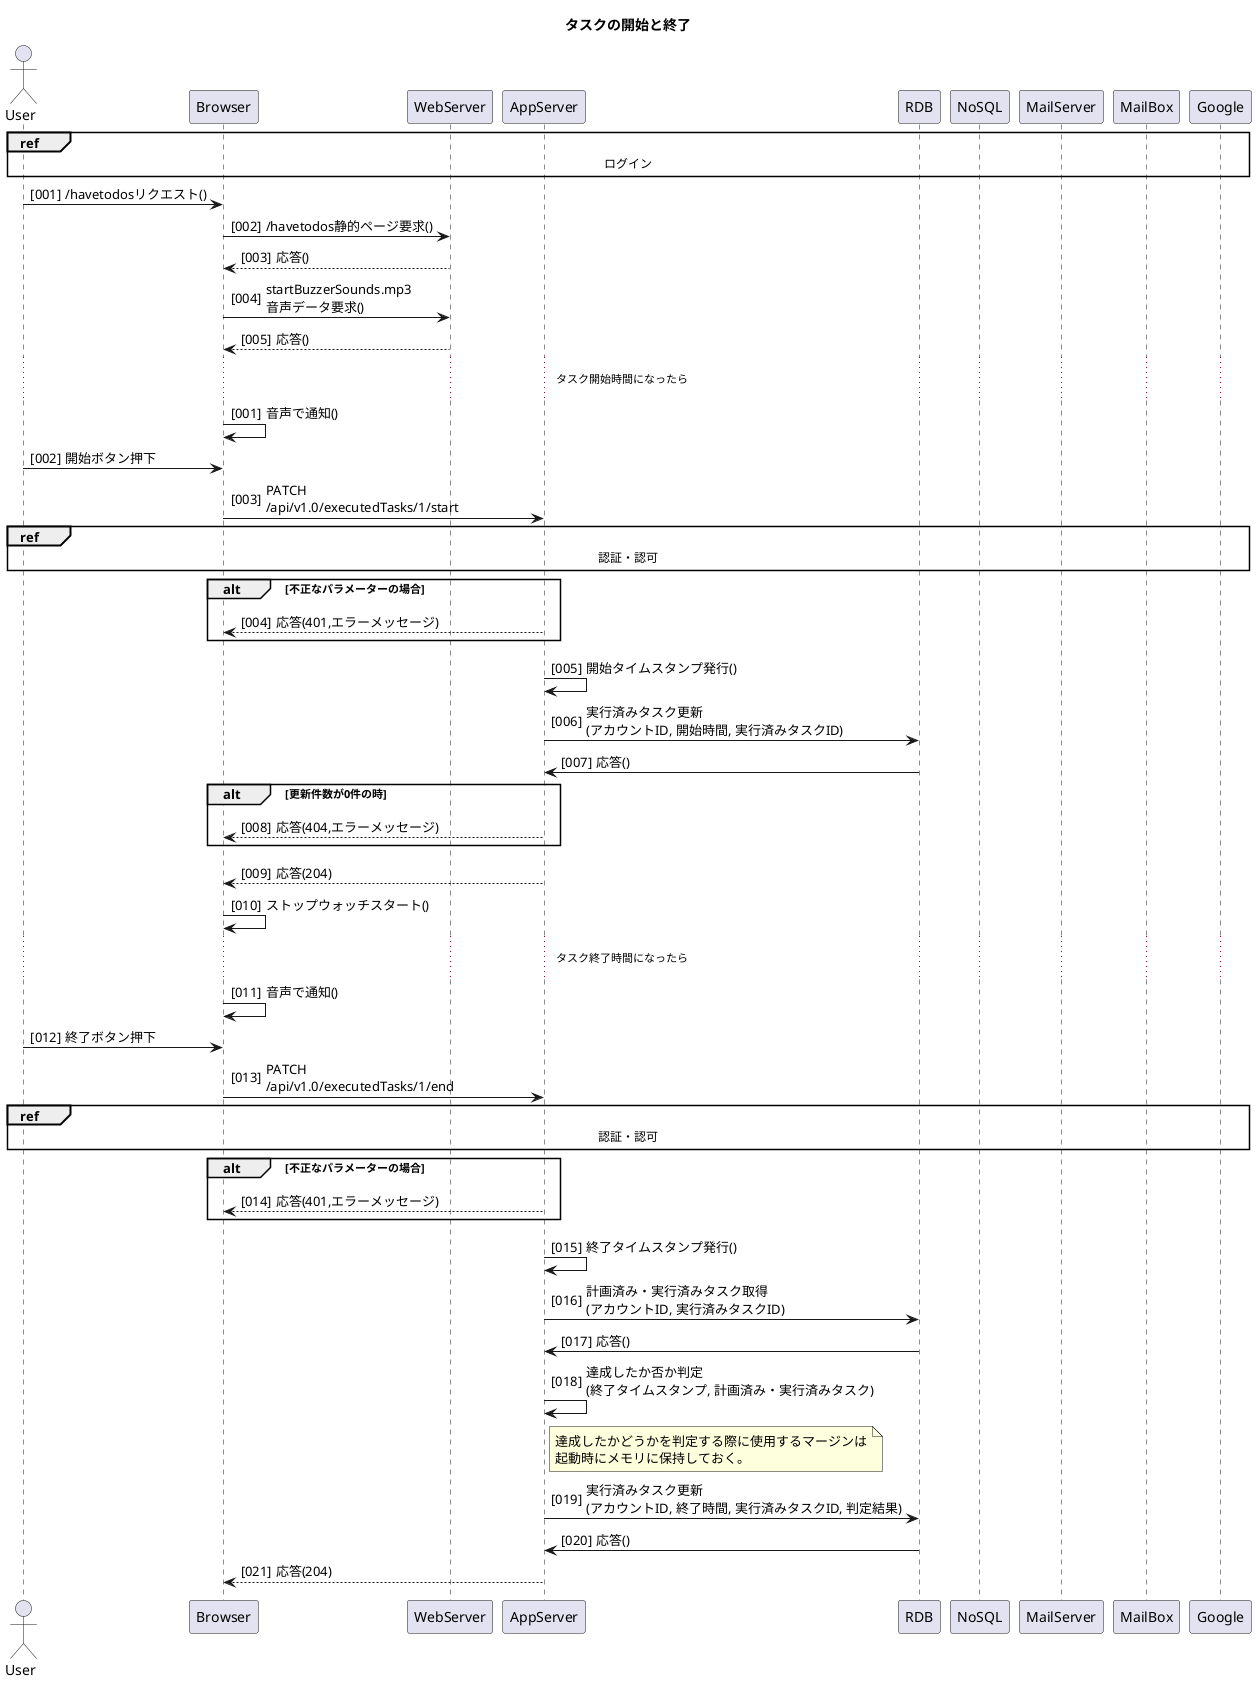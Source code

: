 @startuml タスクの開始と終了
title タスクの開始と終了

actor User
participant Browser
participant WebServer
participant AppServer
participant RDB
participant NoSQL
participant MailServer
participant MailBox
!pragma teoz true

ref over User, Google: ログイン

autonumber "[000]"
User -> Browser: /havetodosリクエスト()
Browser -> WebServer: /havetodos静的ページ要求()
WebServer --> Browser: 応答()
Browser -> WebServer: startBuzzerSounds.mp3\n音声データ要求()
WebServer --> Browser: 応答()

...タスク開始時間になったら...

autonumber "[000]"
Browser -> Browser: 音声で通知()
User -> Browser: 開始ボタン押下
Browser -> AppServer: PATCH\n/api/v1.0/executedTasks/1/start
ref over User, Google: 認証・認可
alt 不正なパラメーターの場合
  AppServer --> Browser: 応答(401,エラーメッセージ)
end

AppServer -> AppServer: 開始タイムスタンプ発行()
AppServer -> RDB: 実行済みタスク更新\n(アカウントID, 開始時間, 実行済みタスクID)
RDB -> AppServer: 応答()
alt 更新件数が0件の時
  AppServer --> Browser: 応答(404,エラーメッセージ)
end
AppServer --> Browser: 応答(204)
Browser -> Browser: ストップウォッチスタート()

...タスク終了時間になったら...
Browser -> Browser: 音声で通知()
User -> Browser: 終了ボタン押下
Browser -> AppServer: PATCH\n/api/v1.0/executedTasks/1/end
ref over User, Google: 認証・認可
alt 不正なパラメーターの場合
  AppServer --> Browser: 応答(401,エラーメッセージ)
end
AppServer -> AppServer: 終了タイムスタンプ発行()
AppServer -> RDB: 計画済み・実行済みタスク取得\n(アカウントID, 実行済みタスクID)
RDB -> AppServer: 応答()

AppServer -> AppServer: 達成したか否か判定\n(終了タイムスタンプ, 計画済み・実行済みタスク)
note right of AppServer
  達成したかどうかを判定する際に使用するマージンは
  起動時にメモリに保持しておく。
end note

AppServer -> RDB: 実行済みタスク更新\n(アカウントID, 終了時間, 実行済みタスクID, 判定結果)
RDB -> AppServer: 応答()
AppServer --> Browser: 応答(204)

@enduml